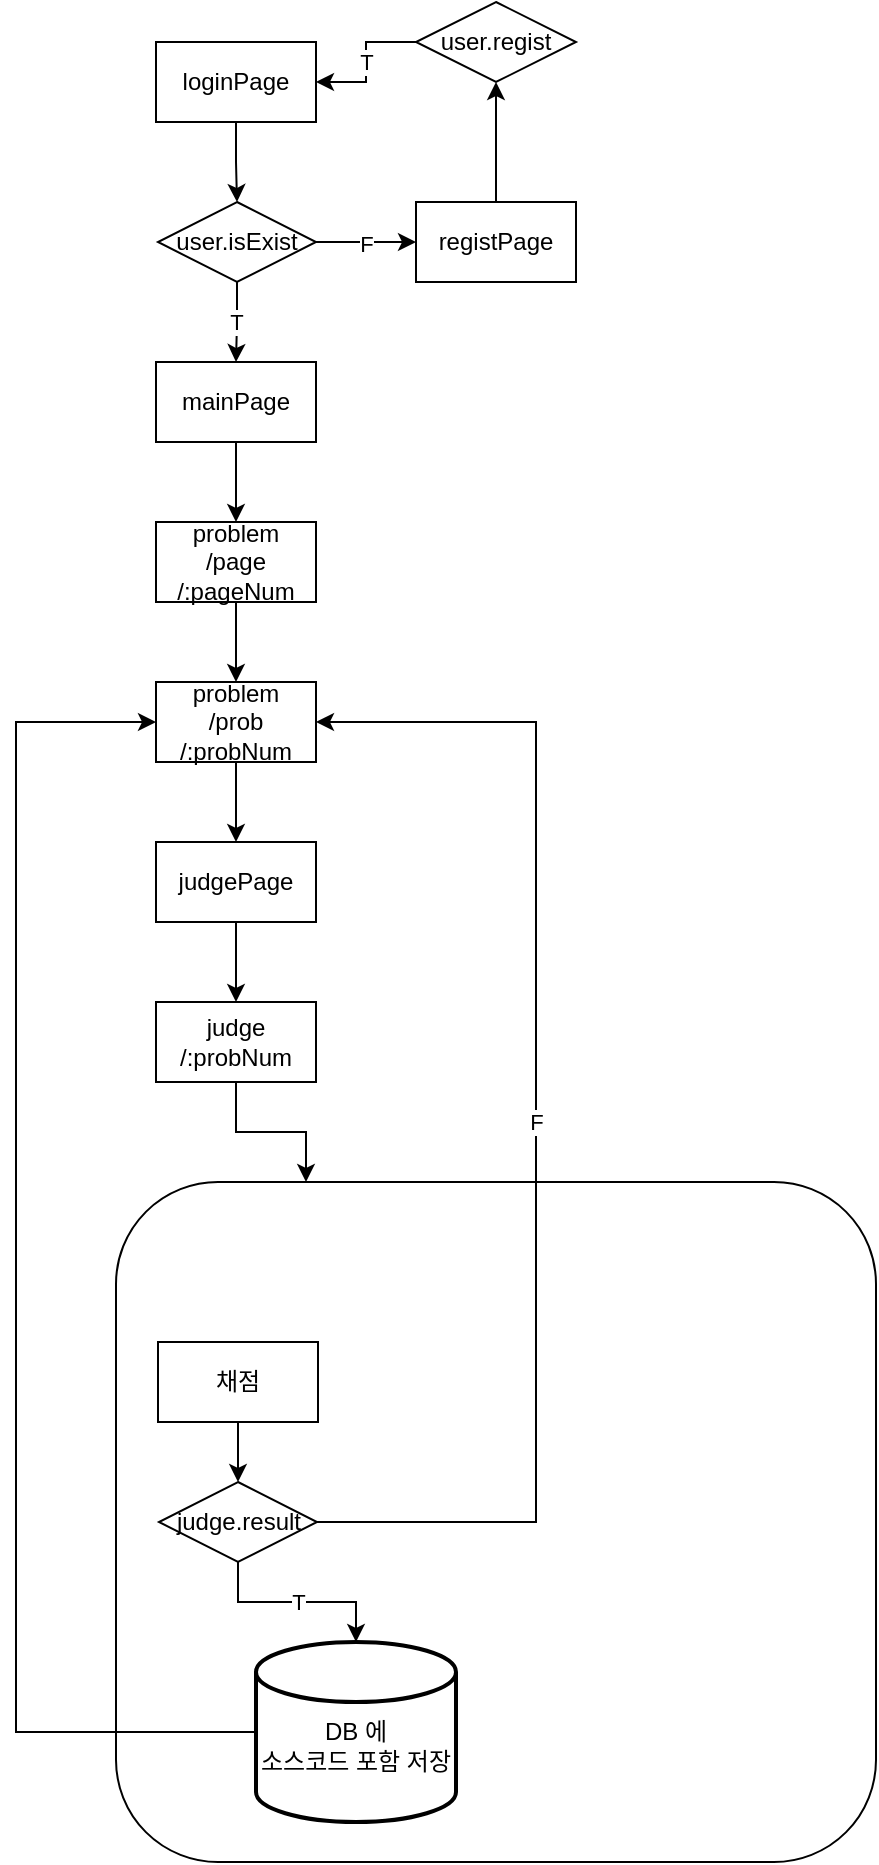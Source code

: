 <mxfile version="20.1.1" type="device"><diagram id="C5RBs43oDa-KdzZeNtuy" name="Page-1"><mxGraphModel dx="1472" dy="882" grid="1" gridSize="10" guides="1" tooltips="1" connect="1" arrows="1" fold="1" page="1" pageScale="1" pageWidth="827" pageHeight="1169" math="0" shadow="0"><root><mxCell id="WIyWlLk6GJQsqaUBKTNV-0"/><mxCell id="WIyWlLk6GJQsqaUBKTNV-1" parent="WIyWlLk6GJQsqaUBKTNV-0"/><mxCell id="lcQ-zpPwTDf09tvCG1xV-8" style="edgeStyle=orthogonalEdgeStyle;rounded=0;orthogonalLoop=1;jettySize=auto;html=1;entryX=0.5;entryY=0;entryDx=0;entryDy=0;" edge="1" parent="WIyWlLk6GJQsqaUBKTNV-1" source="lcQ-zpPwTDf09tvCG1xV-0" target="lcQ-zpPwTDf09tvCG1xV-6"><mxGeometry relative="1" as="geometry"/></mxCell><mxCell id="lcQ-zpPwTDf09tvCG1xV-0" value="loginPage" style="rounded=0;whiteSpace=wrap;html=1;" vertex="1" parent="WIyWlLk6GJQsqaUBKTNV-1"><mxGeometry x="120" y="160" width="80" height="40" as="geometry"/></mxCell><mxCell id="lcQ-zpPwTDf09tvCG1xV-9" value="T" style="edgeStyle=orthogonalEdgeStyle;rounded=0;orthogonalLoop=1;jettySize=auto;html=1;" edge="1" parent="WIyWlLk6GJQsqaUBKTNV-1" source="lcQ-zpPwTDf09tvCG1xV-6" target="lcQ-zpPwTDf09tvCG1xV-7"><mxGeometry relative="1" as="geometry"/></mxCell><mxCell id="lcQ-zpPwTDf09tvCG1xV-12" value="F" style="edgeStyle=orthogonalEdgeStyle;rounded=0;orthogonalLoop=1;jettySize=auto;html=1;" edge="1" parent="WIyWlLk6GJQsqaUBKTNV-1" source="lcQ-zpPwTDf09tvCG1xV-6"><mxGeometry relative="1" as="geometry"><mxPoint x="250" y="260" as="targetPoint"/></mxGeometry></mxCell><mxCell id="lcQ-zpPwTDf09tvCG1xV-6" value="user.isExist" style="rhombus;whiteSpace=wrap;html=1;" vertex="1" parent="WIyWlLk6GJQsqaUBKTNV-1"><mxGeometry x="121" y="240" width="79" height="40" as="geometry"/></mxCell><mxCell id="lcQ-zpPwTDf09tvCG1xV-20" style="edgeStyle=orthogonalEdgeStyle;rounded=0;orthogonalLoop=1;jettySize=auto;html=1;entryX=0.5;entryY=0;entryDx=0;entryDy=0;" edge="1" parent="WIyWlLk6GJQsqaUBKTNV-1" source="lcQ-zpPwTDf09tvCG1xV-7" target="lcQ-zpPwTDf09tvCG1xV-19"><mxGeometry relative="1" as="geometry"/></mxCell><mxCell id="lcQ-zpPwTDf09tvCG1xV-7" value="mainPage" style="rounded=0;whiteSpace=wrap;html=1;" vertex="1" parent="WIyWlLk6GJQsqaUBKTNV-1"><mxGeometry x="120" y="320" width="80" height="40" as="geometry"/></mxCell><mxCell id="lcQ-zpPwTDf09tvCG1xV-17" value="" style="edgeStyle=orthogonalEdgeStyle;rounded=0;orthogonalLoop=1;jettySize=auto;html=1;" edge="1" parent="WIyWlLk6GJQsqaUBKTNV-1" source="lcQ-zpPwTDf09tvCG1xV-13" target="lcQ-zpPwTDf09tvCG1xV-16"><mxGeometry relative="1" as="geometry"/></mxCell><mxCell id="lcQ-zpPwTDf09tvCG1xV-13" value="registPage" style="rounded=0;whiteSpace=wrap;html=1;" vertex="1" parent="WIyWlLk6GJQsqaUBKTNV-1"><mxGeometry x="250" y="240" width="80" height="40" as="geometry"/></mxCell><mxCell id="lcQ-zpPwTDf09tvCG1xV-18" value="T" style="edgeStyle=orthogonalEdgeStyle;rounded=0;orthogonalLoop=1;jettySize=auto;html=1;entryX=1;entryY=0.5;entryDx=0;entryDy=0;" edge="1" parent="WIyWlLk6GJQsqaUBKTNV-1" source="lcQ-zpPwTDf09tvCG1xV-16" target="lcQ-zpPwTDf09tvCG1xV-0"><mxGeometry relative="1" as="geometry"/></mxCell><mxCell id="lcQ-zpPwTDf09tvCG1xV-16" value="user.regist" style="rhombus;whiteSpace=wrap;html=1;rounded=0;" vertex="1" parent="WIyWlLk6GJQsqaUBKTNV-1"><mxGeometry x="250" y="140" width="80" height="40" as="geometry"/></mxCell><mxCell id="lcQ-zpPwTDf09tvCG1xV-22" style="edgeStyle=orthogonalEdgeStyle;rounded=0;orthogonalLoop=1;jettySize=auto;html=1;entryX=0.5;entryY=0;entryDx=0;entryDy=0;" edge="1" parent="WIyWlLk6GJQsqaUBKTNV-1" source="lcQ-zpPwTDf09tvCG1xV-19" target="lcQ-zpPwTDf09tvCG1xV-21"><mxGeometry relative="1" as="geometry"/></mxCell><mxCell id="lcQ-zpPwTDf09tvCG1xV-19" value="problem&lt;br&gt;/page&lt;br&gt;/:pageNum" style="rounded=0;whiteSpace=wrap;html=1;" vertex="1" parent="WIyWlLk6GJQsqaUBKTNV-1"><mxGeometry x="120" y="400" width="80" height="40" as="geometry"/></mxCell><mxCell id="lcQ-zpPwTDf09tvCG1xV-24" style="edgeStyle=orthogonalEdgeStyle;rounded=0;orthogonalLoop=1;jettySize=auto;html=1;entryX=0.5;entryY=0;entryDx=0;entryDy=0;" edge="1" parent="WIyWlLk6GJQsqaUBKTNV-1" source="lcQ-zpPwTDf09tvCG1xV-21" target="lcQ-zpPwTDf09tvCG1xV-23"><mxGeometry relative="1" as="geometry"/></mxCell><mxCell id="lcQ-zpPwTDf09tvCG1xV-21" value="problem&lt;br&gt;/prob&lt;br&gt;/:probNum" style="rounded=0;whiteSpace=wrap;html=1;" vertex="1" parent="WIyWlLk6GJQsqaUBKTNV-1"><mxGeometry x="120" y="480" width="80" height="40" as="geometry"/></mxCell><mxCell id="lcQ-zpPwTDf09tvCG1xV-26" style="edgeStyle=orthogonalEdgeStyle;rounded=0;orthogonalLoop=1;jettySize=auto;html=1;entryX=0.5;entryY=0;entryDx=0;entryDy=0;" edge="1" parent="WIyWlLk6GJQsqaUBKTNV-1" source="lcQ-zpPwTDf09tvCG1xV-23" target="lcQ-zpPwTDf09tvCG1xV-25"><mxGeometry relative="1" as="geometry"/></mxCell><mxCell id="lcQ-zpPwTDf09tvCG1xV-23" value="judgePage" style="rounded=0;whiteSpace=wrap;html=1;" vertex="1" parent="WIyWlLk6GJQsqaUBKTNV-1"><mxGeometry x="120" y="560" width="80" height="40" as="geometry"/></mxCell><mxCell id="lcQ-zpPwTDf09tvCG1xV-39" style="edgeStyle=orthogonalEdgeStyle;rounded=0;orthogonalLoop=1;jettySize=auto;html=1;entryX=0.25;entryY=0;entryDx=0;entryDy=0;" edge="1" parent="WIyWlLk6GJQsqaUBKTNV-1" source="lcQ-zpPwTDf09tvCG1xV-25" target="lcQ-zpPwTDf09tvCG1xV-27"><mxGeometry relative="1" as="geometry"/></mxCell><mxCell id="lcQ-zpPwTDf09tvCG1xV-25" value="judge&lt;br&gt;/:probNum" style="rounded=0;whiteSpace=wrap;html=1;" vertex="1" parent="WIyWlLk6GJQsqaUBKTNV-1"><mxGeometry x="120" y="640" width="80" height="40" as="geometry"/></mxCell><mxCell id="lcQ-zpPwTDf09tvCG1xV-27" value="" style="rounded=1;whiteSpace=wrap;html=1;" vertex="1" parent="WIyWlLk6GJQsqaUBKTNV-1"><mxGeometry x="100" y="730" width="380" height="340" as="geometry"/></mxCell><mxCell id="lcQ-zpPwTDf09tvCG1xV-34" style="edgeStyle=orthogonalEdgeStyle;rounded=0;orthogonalLoop=1;jettySize=auto;html=1;entryX=0.5;entryY=0;entryDx=0;entryDy=0;" edge="1" parent="WIyWlLk6GJQsqaUBKTNV-1" source="lcQ-zpPwTDf09tvCG1xV-29" target="lcQ-zpPwTDf09tvCG1xV-33"><mxGeometry relative="1" as="geometry"/></mxCell><mxCell id="lcQ-zpPwTDf09tvCG1xV-29" value="채점" style="rounded=0;whiteSpace=wrap;html=1;" vertex="1" parent="WIyWlLk6GJQsqaUBKTNV-1"><mxGeometry x="121" y="810" width="80" height="40" as="geometry"/></mxCell><mxCell id="lcQ-zpPwTDf09tvCG1xV-37" value="F" style="edgeStyle=orthogonalEdgeStyle;rounded=0;orthogonalLoop=1;jettySize=auto;html=1;entryX=1;entryY=0.5;entryDx=0;entryDy=0;" edge="1" parent="WIyWlLk6GJQsqaUBKTNV-1" source="lcQ-zpPwTDf09tvCG1xV-33" target="lcQ-zpPwTDf09tvCG1xV-21"><mxGeometry relative="1" as="geometry"><mxPoint x="240" y="900" as="targetPoint"/><Array as="points"><mxPoint x="310" y="900"/><mxPoint x="310" y="500"/></Array></mxGeometry></mxCell><mxCell id="lcQ-zpPwTDf09tvCG1xV-41" value="T" style="edgeStyle=orthogonalEdgeStyle;rounded=0;orthogonalLoop=1;jettySize=auto;html=1;" edge="1" parent="WIyWlLk6GJQsqaUBKTNV-1" source="lcQ-zpPwTDf09tvCG1xV-33" target="lcQ-zpPwTDf09tvCG1xV-40"><mxGeometry relative="1" as="geometry"/></mxCell><mxCell id="lcQ-zpPwTDf09tvCG1xV-33" value="judge.result" style="rhombus;whiteSpace=wrap;html=1;" vertex="1" parent="WIyWlLk6GJQsqaUBKTNV-1"><mxGeometry x="121.5" y="880" width="79" height="40" as="geometry"/></mxCell><mxCell id="lcQ-zpPwTDf09tvCG1xV-42" style="edgeStyle=orthogonalEdgeStyle;rounded=0;orthogonalLoop=1;jettySize=auto;html=1;entryX=0;entryY=0.5;entryDx=0;entryDy=0;" edge="1" parent="WIyWlLk6GJQsqaUBKTNV-1" source="lcQ-zpPwTDf09tvCG1xV-40" target="lcQ-zpPwTDf09tvCG1xV-21"><mxGeometry relative="1" as="geometry"><Array as="points"><mxPoint x="50" y="1005"/><mxPoint x="50" y="500"/></Array></mxGeometry></mxCell><mxCell id="lcQ-zpPwTDf09tvCG1xV-40" value="&lt;br&gt;DB 에&lt;br&gt;소스코드 포함 저장" style="strokeWidth=2;html=1;shape=mxgraph.flowchart.database;whiteSpace=wrap;" vertex="1" parent="WIyWlLk6GJQsqaUBKTNV-1"><mxGeometry x="170" y="960" width="100" height="90" as="geometry"/></mxCell></root></mxGraphModel></diagram></mxfile>
